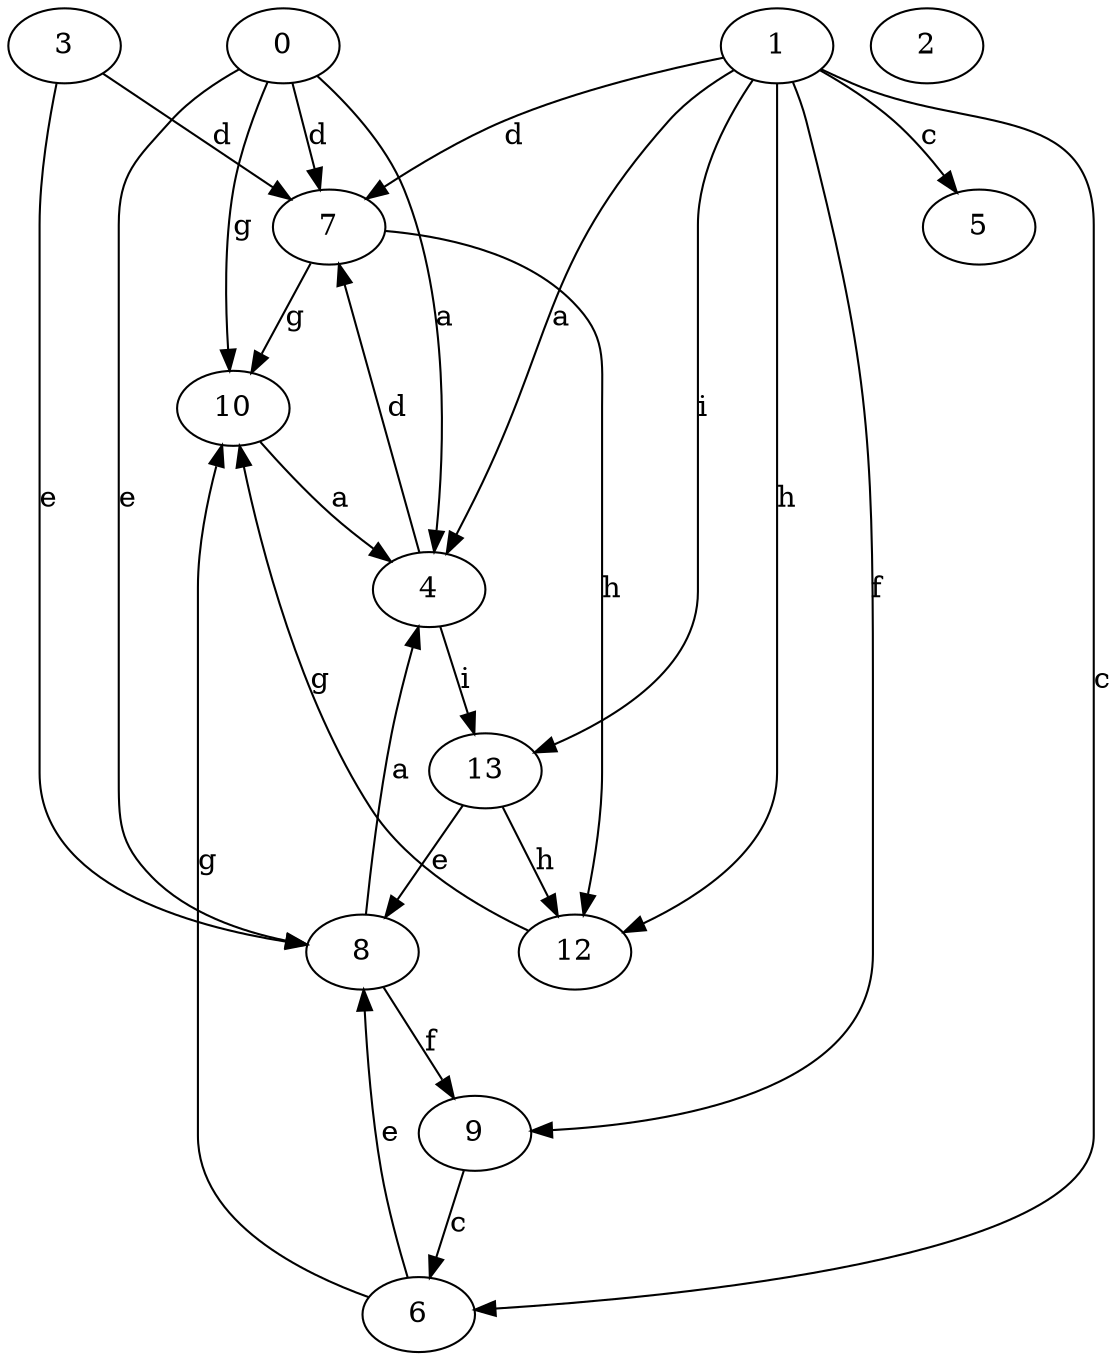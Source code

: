 strict digraph  {
3;
4;
5;
6;
0;
7;
1;
8;
9;
10;
2;
12;
13;
3 -> 7  [label=d];
3 -> 8  [label=e];
4 -> 7  [label=d];
4 -> 13  [label=i];
6 -> 8  [label=e];
6 -> 10  [label=g];
0 -> 4  [label=a];
0 -> 7  [label=d];
0 -> 8  [label=e];
0 -> 10  [label=g];
7 -> 10  [label=g];
7 -> 12  [label=h];
1 -> 4  [label=a];
1 -> 5  [label=c];
1 -> 6  [label=c];
1 -> 7  [label=d];
1 -> 9  [label=f];
1 -> 12  [label=h];
1 -> 13  [label=i];
8 -> 4  [label=a];
8 -> 9  [label=f];
9 -> 6  [label=c];
10 -> 4  [label=a];
12 -> 10  [label=g];
13 -> 8  [label=e];
13 -> 12  [label=h];
}
